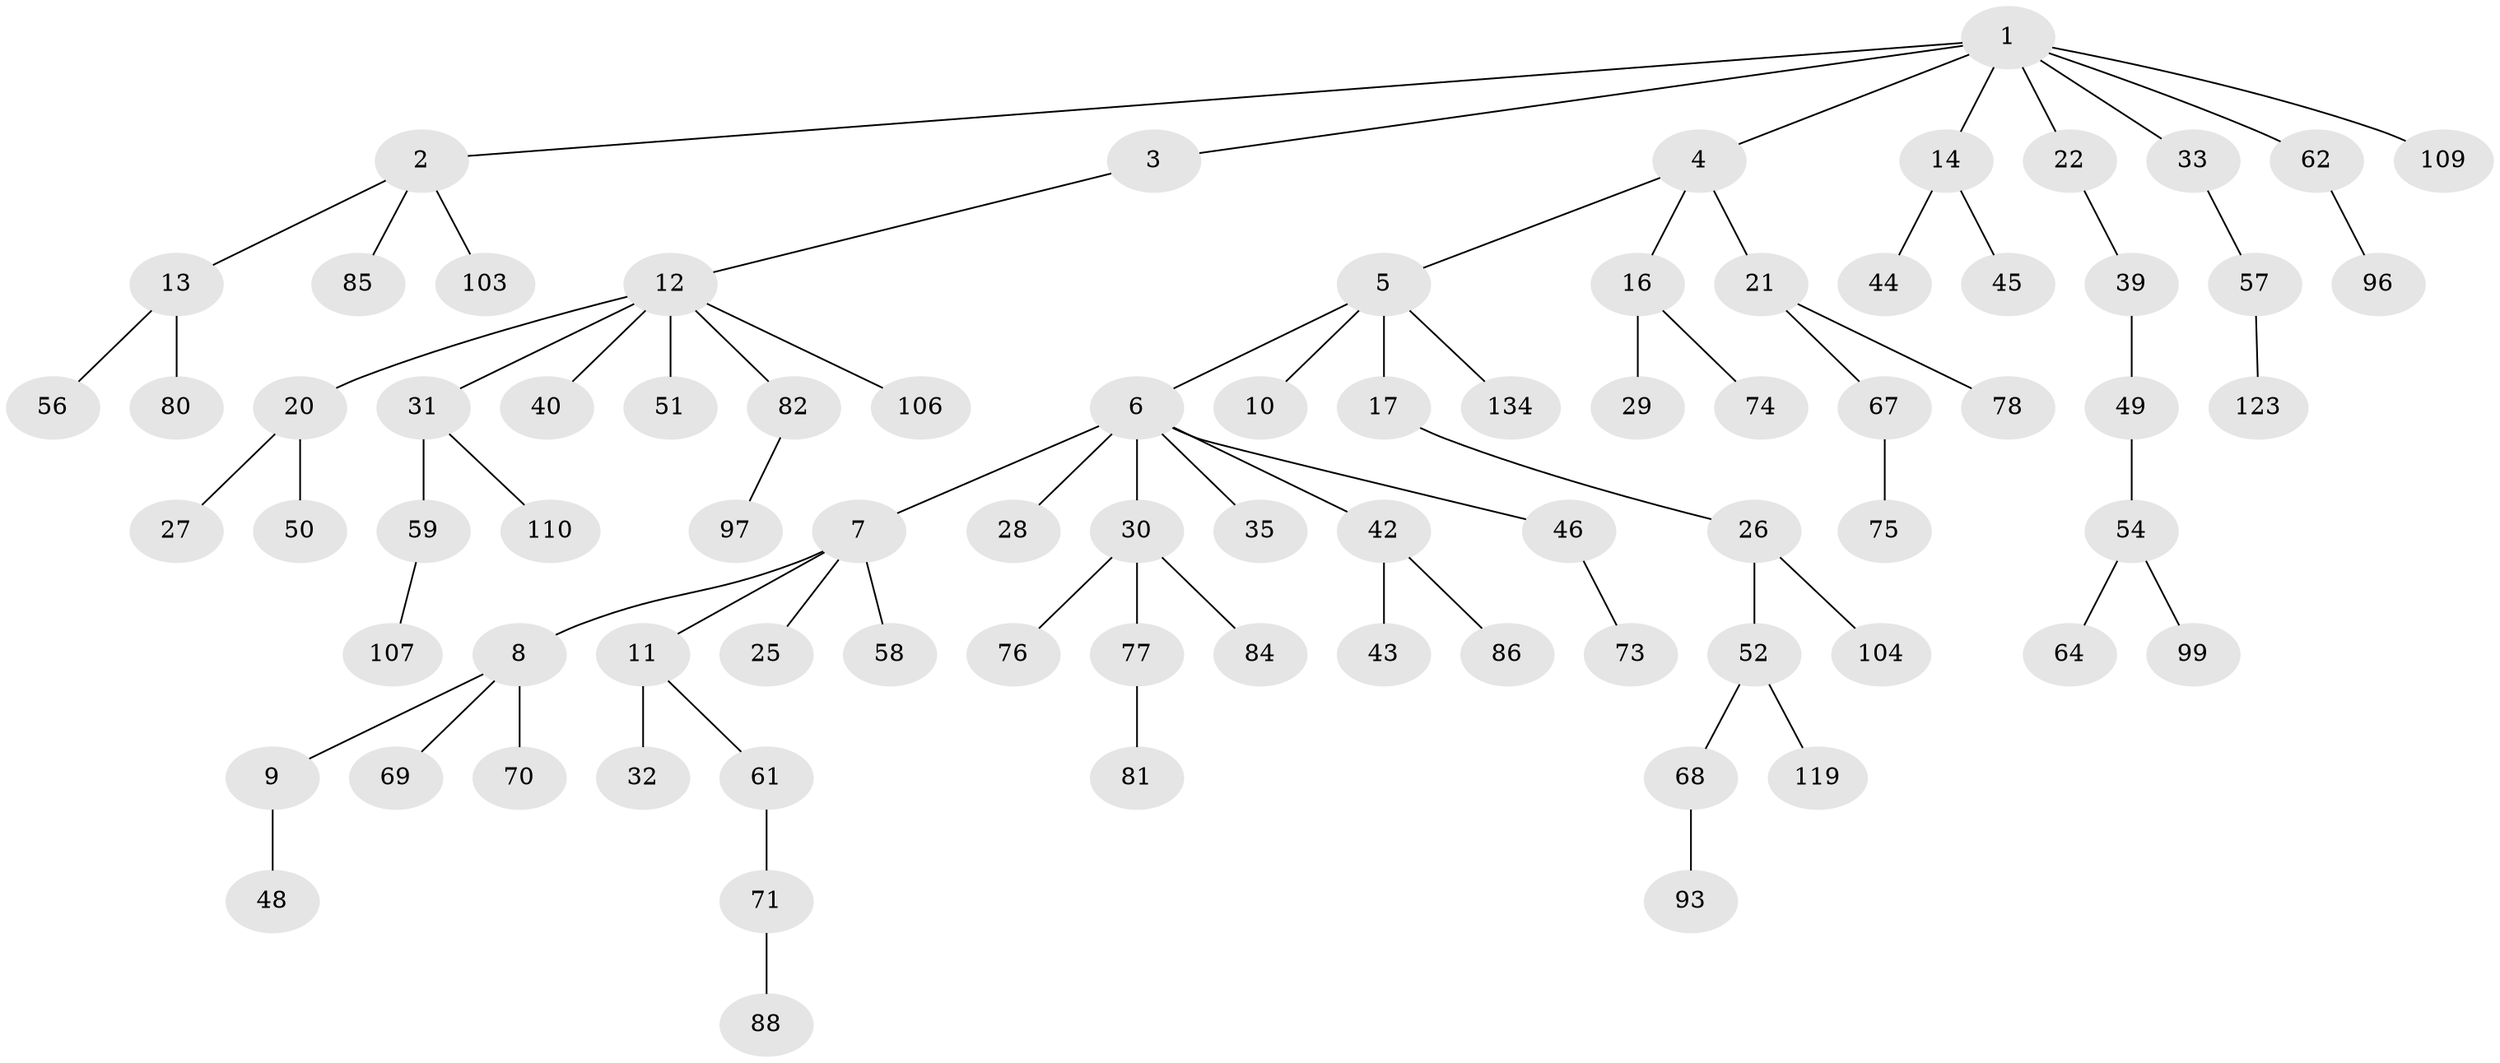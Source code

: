 // original degree distribution, {7: 0.022388059701492536, 4: 0.03731343283582089, 2: 0.26119402985074625, 5: 0.029850746268656716, 3: 0.1417910447761194, 6: 0.014925373134328358, 1: 0.4925373134328358}
// Generated by graph-tools (version 1.1) at 2025/19/03/04/25 18:19:13]
// undirected, 80 vertices, 79 edges
graph export_dot {
graph [start="1"]
  node [color=gray90,style=filled];
  1 [super="+15"];
  2 [super="+18"];
  3;
  4;
  5;
  6;
  7;
  8 [super="+19+24"];
  9;
  10 [super="+47"];
  11 [super="+90"];
  12;
  13 [super="+36"];
  14 [super="+95"];
  16 [super="+38"];
  17 [super="+91"];
  20 [super="+23"];
  21;
  22;
  25 [super="+79"];
  26;
  27 [super="+66+122+105+41+89"];
  28;
  29;
  30 [super="+37"];
  31 [super="+34+87"];
  32 [super="+128"];
  33;
  35 [super="+55"];
  39;
  40;
  42;
  43;
  44;
  45;
  46 [super="+116+72"];
  48;
  49;
  50;
  51 [super="+112+111+53+65+83"];
  52;
  54;
  56;
  57;
  58 [super="+108+126+114+100"];
  59;
  61;
  62;
  64;
  67;
  68;
  69;
  70;
  71;
  73;
  74;
  75;
  76;
  77;
  78;
  80 [super="+102"];
  81;
  82;
  84;
  85;
  86;
  88;
  93;
  96;
  97 [super="+121+133"];
  99;
  103;
  104 [super="+115"];
  106;
  107;
  109 [super="+129"];
  110 [super="+132"];
  119;
  123;
  134;
  1 -- 2;
  1 -- 3;
  1 -- 4;
  1 -- 14;
  1 -- 22;
  1 -- 33;
  1 -- 109;
  1 -- 62;
  2 -- 13;
  2 -- 85;
  2 -- 103;
  3 -- 12;
  4 -- 5;
  4 -- 16;
  4 -- 21;
  5 -- 6;
  5 -- 10;
  5 -- 17;
  5 -- 134;
  6 -- 7;
  6 -- 28;
  6 -- 30;
  6 -- 35;
  6 -- 42;
  6 -- 46;
  7 -- 8;
  7 -- 11;
  7 -- 25;
  7 -- 58;
  8 -- 9;
  8 -- 70;
  8 -- 69;
  9 -- 48;
  11 -- 32;
  11 -- 61;
  12 -- 20;
  12 -- 31;
  12 -- 40;
  12 -- 51;
  12 -- 82;
  12 -- 106;
  13 -- 56;
  13 -- 80;
  14 -- 44;
  14 -- 45;
  16 -- 29;
  16 -- 74;
  17 -- 26;
  20 -- 50;
  20 -- 27;
  21 -- 67;
  21 -- 78;
  22 -- 39;
  26 -- 52;
  26 -- 104;
  30 -- 77;
  30 -- 76;
  30 -- 84;
  31 -- 59;
  31 -- 110;
  33 -- 57;
  39 -- 49;
  42 -- 43;
  42 -- 86;
  46 -- 73;
  49 -- 54;
  52 -- 68;
  52 -- 119;
  54 -- 64;
  54 -- 99;
  57 -- 123;
  59 -- 107;
  61 -- 71;
  62 -- 96;
  67 -- 75;
  68 -- 93;
  71 -- 88;
  77 -- 81;
  82 -- 97;
}
